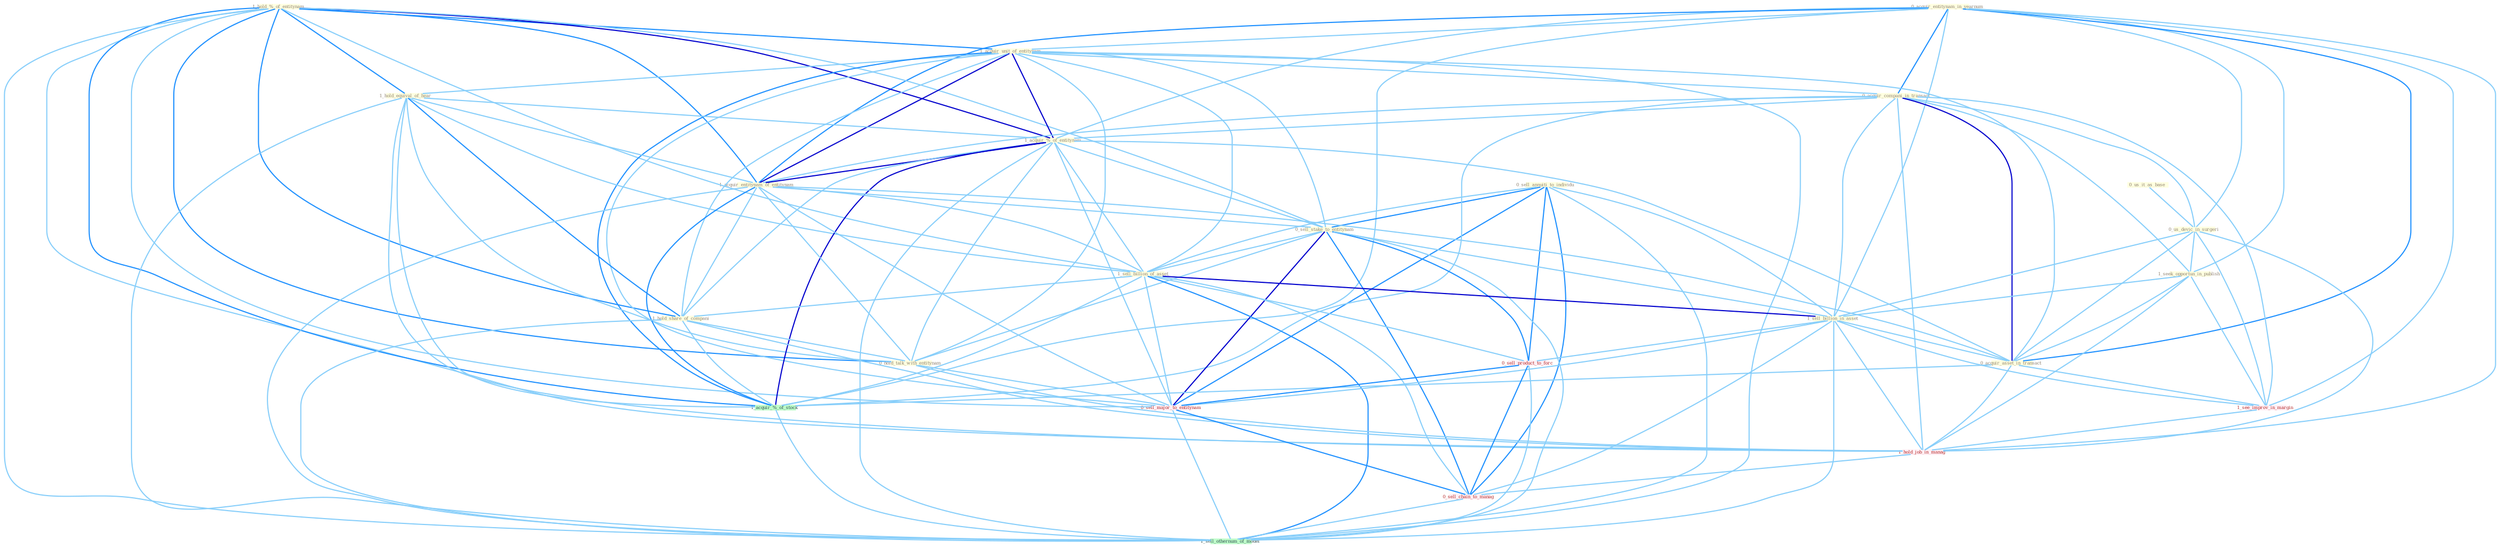 Graph G{ 
    node
    [shape=polygon,style=filled,width=.5,height=.06,color="#BDFCC9",fixedsize=true,fontsize=4,
    fontcolor="#2f4f4f"];
    {node
    [color="#ffffe0", fontcolor="#8b7d6b"] "0_acquir_entitynam_in_yearnum " "1_hold_%_of_entitynam " "1_acquir_unit_of_entitynam " "1_hold_equival_of_hear " "0_us_it_as_base " "0_sell_annuiti_to_individu " "0_acquir_compani_in_transact " "1_acquir_%_of_entitynam " "1_acquir_entitynam_of_entitynam " "0_sell_stake_to_entitynam " "0_us_devic_in_surgeri " "1_sell_billion_of_asset " "1_seek_opportun_in_publish " "1_hold_share_of_compani " "1_sell_billion_in_asset " "0_hold_talk_with_entitynam " "0_acquir_asset_in_transact "}
{node [color="#fff0f5", fontcolor="#b22222"] "1_see_improv_in_margin " "1_hold_job_in_manag " "0_sell_product_to_forc " "0_sell_major_to_entitynam " "0_sell_chain_to_manag "}
edge [color="#B0E2FF"];

	"0_acquir_entitynam_in_yearnum " -- "1_acquir_unit_of_entitynam " [w="1", color="#87cefa" ];
	"0_acquir_entitynam_in_yearnum " -- "0_acquir_compani_in_transact " [w="2", color="#1e90ff" , len=0.8];
	"0_acquir_entitynam_in_yearnum " -- "1_acquir_%_of_entitynam " [w="1", color="#87cefa" ];
	"0_acquir_entitynam_in_yearnum " -- "1_acquir_entitynam_of_entitynam " [w="2", color="#1e90ff" , len=0.8];
	"0_acquir_entitynam_in_yearnum " -- "0_us_devic_in_surgeri " [w="1", color="#87cefa" ];
	"0_acquir_entitynam_in_yearnum " -- "1_seek_opportun_in_publish " [w="1", color="#87cefa" ];
	"0_acquir_entitynam_in_yearnum " -- "1_sell_billion_in_asset " [w="1", color="#87cefa" ];
	"0_acquir_entitynam_in_yearnum " -- "0_acquir_asset_in_transact " [w="2", color="#1e90ff" , len=0.8];
	"0_acquir_entitynam_in_yearnum " -- "1_see_improv_in_margin " [w="1", color="#87cefa" ];
	"0_acquir_entitynam_in_yearnum " -- "1_acquir_%_of_stock " [w="1", color="#87cefa" ];
	"0_acquir_entitynam_in_yearnum " -- "1_hold_job_in_manag " [w="1", color="#87cefa" ];
	"1_hold_%_of_entitynam " -- "1_acquir_unit_of_entitynam " [w="2", color="#1e90ff" , len=0.8];
	"1_hold_%_of_entitynam " -- "1_hold_equival_of_hear " [w="2", color="#1e90ff" , len=0.8];
	"1_hold_%_of_entitynam " -- "1_acquir_%_of_entitynam " [w="3", color="#0000cd" , len=0.6];
	"1_hold_%_of_entitynam " -- "1_acquir_entitynam_of_entitynam " [w="2", color="#1e90ff" , len=0.8];
	"1_hold_%_of_entitynam " -- "0_sell_stake_to_entitynam " [w="1", color="#87cefa" ];
	"1_hold_%_of_entitynam " -- "1_sell_billion_of_asset " [w="1", color="#87cefa" ];
	"1_hold_%_of_entitynam " -- "1_hold_share_of_compani " [w="2", color="#1e90ff" , len=0.8];
	"1_hold_%_of_entitynam " -- "0_hold_talk_with_entitynam " [w="2", color="#1e90ff" , len=0.8];
	"1_hold_%_of_entitynam " -- "1_acquir_%_of_stock " [w="2", color="#1e90ff" , len=0.8];
	"1_hold_%_of_entitynam " -- "1_hold_job_in_manag " [w="1", color="#87cefa" ];
	"1_hold_%_of_entitynam " -- "0_sell_major_to_entitynam " [w="1", color="#87cefa" ];
	"1_hold_%_of_entitynam " -- "1_sell_othernum_of_model " [w="1", color="#87cefa" ];
	"1_acquir_unit_of_entitynam " -- "1_hold_equival_of_hear " [w="1", color="#87cefa" ];
	"1_acquir_unit_of_entitynam " -- "0_acquir_compani_in_transact " [w="1", color="#87cefa" ];
	"1_acquir_unit_of_entitynam " -- "1_acquir_%_of_entitynam " [w="3", color="#0000cd" , len=0.6];
	"1_acquir_unit_of_entitynam " -- "1_acquir_entitynam_of_entitynam " [w="3", color="#0000cd" , len=0.6];
	"1_acquir_unit_of_entitynam " -- "0_sell_stake_to_entitynam " [w="1", color="#87cefa" ];
	"1_acquir_unit_of_entitynam " -- "1_sell_billion_of_asset " [w="1", color="#87cefa" ];
	"1_acquir_unit_of_entitynam " -- "1_hold_share_of_compani " [w="1", color="#87cefa" ];
	"1_acquir_unit_of_entitynam " -- "0_hold_talk_with_entitynam " [w="1", color="#87cefa" ];
	"1_acquir_unit_of_entitynam " -- "0_acquir_asset_in_transact " [w="1", color="#87cefa" ];
	"1_acquir_unit_of_entitynam " -- "1_acquir_%_of_stock " [w="2", color="#1e90ff" , len=0.8];
	"1_acquir_unit_of_entitynam " -- "0_sell_major_to_entitynam " [w="1", color="#87cefa" ];
	"1_acquir_unit_of_entitynam " -- "1_sell_othernum_of_model " [w="1", color="#87cefa" ];
	"1_hold_equival_of_hear " -- "1_acquir_%_of_entitynam " [w="1", color="#87cefa" ];
	"1_hold_equival_of_hear " -- "1_acquir_entitynam_of_entitynam " [w="1", color="#87cefa" ];
	"1_hold_equival_of_hear " -- "1_sell_billion_of_asset " [w="1", color="#87cefa" ];
	"1_hold_equival_of_hear " -- "1_hold_share_of_compani " [w="2", color="#1e90ff" , len=0.8];
	"1_hold_equival_of_hear " -- "0_hold_talk_with_entitynam " [w="1", color="#87cefa" ];
	"1_hold_equival_of_hear " -- "1_acquir_%_of_stock " [w="1", color="#87cefa" ];
	"1_hold_equival_of_hear " -- "1_hold_job_in_manag " [w="1", color="#87cefa" ];
	"1_hold_equival_of_hear " -- "1_sell_othernum_of_model " [w="1", color="#87cefa" ];
	"0_us_it_as_base " -- "0_us_devic_in_surgeri " [w="1", color="#87cefa" ];
	"0_sell_annuiti_to_individu " -- "0_sell_stake_to_entitynam " [w="2", color="#1e90ff" , len=0.8];
	"0_sell_annuiti_to_individu " -- "1_sell_billion_of_asset " [w="1", color="#87cefa" ];
	"0_sell_annuiti_to_individu " -- "1_sell_billion_in_asset " [w="1", color="#87cefa" ];
	"0_sell_annuiti_to_individu " -- "0_sell_product_to_forc " [w="2", color="#1e90ff" , len=0.8];
	"0_sell_annuiti_to_individu " -- "0_sell_major_to_entitynam " [w="2", color="#1e90ff" , len=0.8];
	"0_sell_annuiti_to_individu " -- "0_sell_chain_to_manag " [w="2", color="#1e90ff" , len=0.8];
	"0_sell_annuiti_to_individu " -- "1_sell_othernum_of_model " [w="1", color="#87cefa" ];
	"0_acquir_compani_in_transact " -- "1_acquir_%_of_entitynam " [w="1", color="#87cefa" ];
	"0_acquir_compani_in_transact " -- "1_acquir_entitynam_of_entitynam " [w="1", color="#87cefa" ];
	"0_acquir_compani_in_transact " -- "0_us_devic_in_surgeri " [w="1", color="#87cefa" ];
	"0_acquir_compani_in_transact " -- "1_seek_opportun_in_publish " [w="1", color="#87cefa" ];
	"0_acquir_compani_in_transact " -- "1_sell_billion_in_asset " [w="1", color="#87cefa" ];
	"0_acquir_compani_in_transact " -- "0_acquir_asset_in_transact " [w="3", color="#0000cd" , len=0.6];
	"0_acquir_compani_in_transact " -- "1_see_improv_in_margin " [w="1", color="#87cefa" ];
	"0_acquir_compani_in_transact " -- "1_acquir_%_of_stock " [w="1", color="#87cefa" ];
	"0_acquir_compani_in_transact " -- "1_hold_job_in_manag " [w="1", color="#87cefa" ];
	"1_acquir_%_of_entitynam " -- "1_acquir_entitynam_of_entitynam " [w="3", color="#0000cd" , len=0.6];
	"1_acquir_%_of_entitynam " -- "0_sell_stake_to_entitynam " [w="1", color="#87cefa" ];
	"1_acquir_%_of_entitynam " -- "1_sell_billion_of_asset " [w="1", color="#87cefa" ];
	"1_acquir_%_of_entitynam " -- "1_hold_share_of_compani " [w="1", color="#87cefa" ];
	"1_acquir_%_of_entitynam " -- "0_hold_talk_with_entitynam " [w="1", color="#87cefa" ];
	"1_acquir_%_of_entitynam " -- "0_acquir_asset_in_transact " [w="1", color="#87cefa" ];
	"1_acquir_%_of_entitynam " -- "1_acquir_%_of_stock " [w="3", color="#0000cd" , len=0.6];
	"1_acquir_%_of_entitynam " -- "0_sell_major_to_entitynam " [w="1", color="#87cefa" ];
	"1_acquir_%_of_entitynam " -- "1_sell_othernum_of_model " [w="1", color="#87cefa" ];
	"1_acquir_entitynam_of_entitynam " -- "0_sell_stake_to_entitynam " [w="1", color="#87cefa" ];
	"1_acquir_entitynam_of_entitynam " -- "1_sell_billion_of_asset " [w="1", color="#87cefa" ];
	"1_acquir_entitynam_of_entitynam " -- "1_hold_share_of_compani " [w="1", color="#87cefa" ];
	"1_acquir_entitynam_of_entitynam " -- "0_hold_talk_with_entitynam " [w="1", color="#87cefa" ];
	"1_acquir_entitynam_of_entitynam " -- "0_acquir_asset_in_transact " [w="1", color="#87cefa" ];
	"1_acquir_entitynam_of_entitynam " -- "1_acquir_%_of_stock " [w="2", color="#1e90ff" , len=0.8];
	"1_acquir_entitynam_of_entitynam " -- "0_sell_major_to_entitynam " [w="1", color="#87cefa" ];
	"1_acquir_entitynam_of_entitynam " -- "1_sell_othernum_of_model " [w="1", color="#87cefa" ];
	"0_sell_stake_to_entitynam " -- "1_sell_billion_of_asset " [w="1", color="#87cefa" ];
	"0_sell_stake_to_entitynam " -- "1_sell_billion_in_asset " [w="1", color="#87cefa" ];
	"0_sell_stake_to_entitynam " -- "0_hold_talk_with_entitynam " [w="1", color="#87cefa" ];
	"0_sell_stake_to_entitynam " -- "0_sell_product_to_forc " [w="2", color="#1e90ff" , len=0.8];
	"0_sell_stake_to_entitynam " -- "0_sell_major_to_entitynam " [w="3", color="#0000cd" , len=0.6];
	"0_sell_stake_to_entitynam " -- "0_sell_chain_to_manag " [w="2", color="#1e90ff" , len=0.8];
	"0_sell_stake_to_entitynam " -- "1_sell_othernum_of_model " [w="1", color="#87cefa" ];
	"0_us_devic_in_surgeri " -- "1_seek_opportun_in_publish " [w="1", color="#87cefa" ];
	"0_us_devic_in_surgeri " -- "1_sell_billion_in_asset " [w="1", color="#87cefa" ];
	"0_us_devic_in_surgeri " -- "0_acquir_asset_in_transact " [w="1", color="#87cefa" ];
	"0_us_devic_in_surgeri " -- "1_see_improv_in_margin " [w="1", color="#87cefa" ];
	"0_us_devic_in_surgeri " -- "1_hold_job_in_manag " [w="1", color="#87cefa" ];
	"1_sell_billion_of_asset " -- "1_hold_share_of_compani " [w="1", color="#87cefa" ];
	"1_sell_billion_of_asset " -- "1_sell_billion_in_asset " [w="3", color="#0000cd" , len=0.6];
	"1_sell_billion_of_asset " -- "1_acquir_%_of_stock " [w="1", color="#87cefa" ];
	"1_sell_billion_of_asset " -- "0_sell_product_to_forc " [w="1", color="#87cefa" ];
	"1_sell_billion_of_asset " -- "0_sell_major_to_entitynam " [w="1", color="#87cefa" ];
	"1_sell_billion_of_asset " -- "0_sell_chain_to_manag " [w="1", color="#87cefa" ];
	"1_sell_billion_of_asset " -- "1_sell_othernum_of_model " [w="2", color="#1e90ff" , len=0.8];
	"1_seek_opportun_in_publish " -- "1_sell_billion_in_asset " [w="1", color="#87cefa" ];
	"1_seek_opportun_in_publish " -- "0_acquir_asset_in_transact " [w="1", color="#87cefa" ];
	"1_seek_opportun_in_publish " -- "1_see_improv_in_margin " [w="1", color="#87cefa" ];
	"1_seek_opportun_in_publish " -- "1_hold_job_in_manag " [w="1", color="#87cefa" ];
	"1_hold_share_of_compani " -- "0_hold_talk_with_entitynam " [w="1", color="#87cefa" ];
	"1_hold_share_of_compani " -- "1_acquir_%_of_stock " [w="1", color="#87cefa" ];
	"1_hold_share_of_compani " -- "1_hold_job_in_manag " [w="1", color="#87cefa" ];
	"1_hold_share_of_compani " -- "1_sell_othernum_of_model " [w="1", color="#87cefa" ];
	"1_sell_billion_in_asset " -- "0_acquir_asset_in_transact " [w="1", color="#87cefa" ];
	"1_sell_billion_in_asset " -- "1_see_improv_in_margin " [w="1", color="#87cefa" ];
	"1_sell_billion_in_asset " -- "1_hold_job_in_manag " [w="1", color="#87cefa" ];
	"1_sell_billion_in_asset " -- "0_sell_product_to_forc " [w="1", color="#87cefa" ];
	"1_sell_billion_in_asset " -- "0_sell_major_to_entitynam " [w="1", color="#87cefa" ];
	"1_sell_billion_in_asset " -- "0_sell_chain_to_manag " [w="1", color="#87cefa" ];
	"1_sell_billion_in_asset " -- "1_sell_othernum_of_model " [w="1", color="#87cefa" ];
	"0_hold_talk_with_entitynam " -- "1_hold_job_in_manag " [w="1", color="#87cefa" ];
	"0_hold_talk_with_entitynam " -- "0_sell_major_to_entitynam " [w="1", color="#87cefa" ];
	"0_acquir_asset_in_transact " -- "1_see_improv_in_margin " [w="1", color="#87cefa" ];
	"0_acquir_asset_in_transact " -- "1_acquir_%_of_stock " [w="1", color="#87cefa" ];
	"0_acquir_asset_in_transact " -- "1_hold_job_in_manag " [w="1", color="#87cefa" ];
	"1_see_improv_in_margin " -- "1_hold_job_in_manag " [w="1", color="#87cefa" ];
	"1_acquir_%_of_stock " -- "1_sell_othernum_of_model " [w="1", color="#87cefa" ];
	"1_hold_job_in_manag " -- "0_sell_chain_to_manag " [w="1", color="#87cefa" ];
	"0_sell_product_to_forc " -- "0_sell_major_to_entitynam " [w="2", color="#1e90ff" , len=0.8];
	"0_sell_product_to_forc " -- "0_sell_chain_to_manag " [w="2", color="#1e90ff" , len=0.8];
	"0_sell_product_to_forc " -- "1_sell_othernum_of_model " [w="1", color="#87cefa" ];
	"0_sell_major_to_entitynam " -- "0_sell_chain_to_manag " [w="2", color="#1e90ff" , len=0.8];
	"0_sell_major_to_entitynam " -- "1_sell_othernum_of_model " [w="1", color="#87cefa" ];
	"0_sell_chain_to_manag " -- "1_sell_othernum_of_model " [w="1", color="#87cefa" ];
}